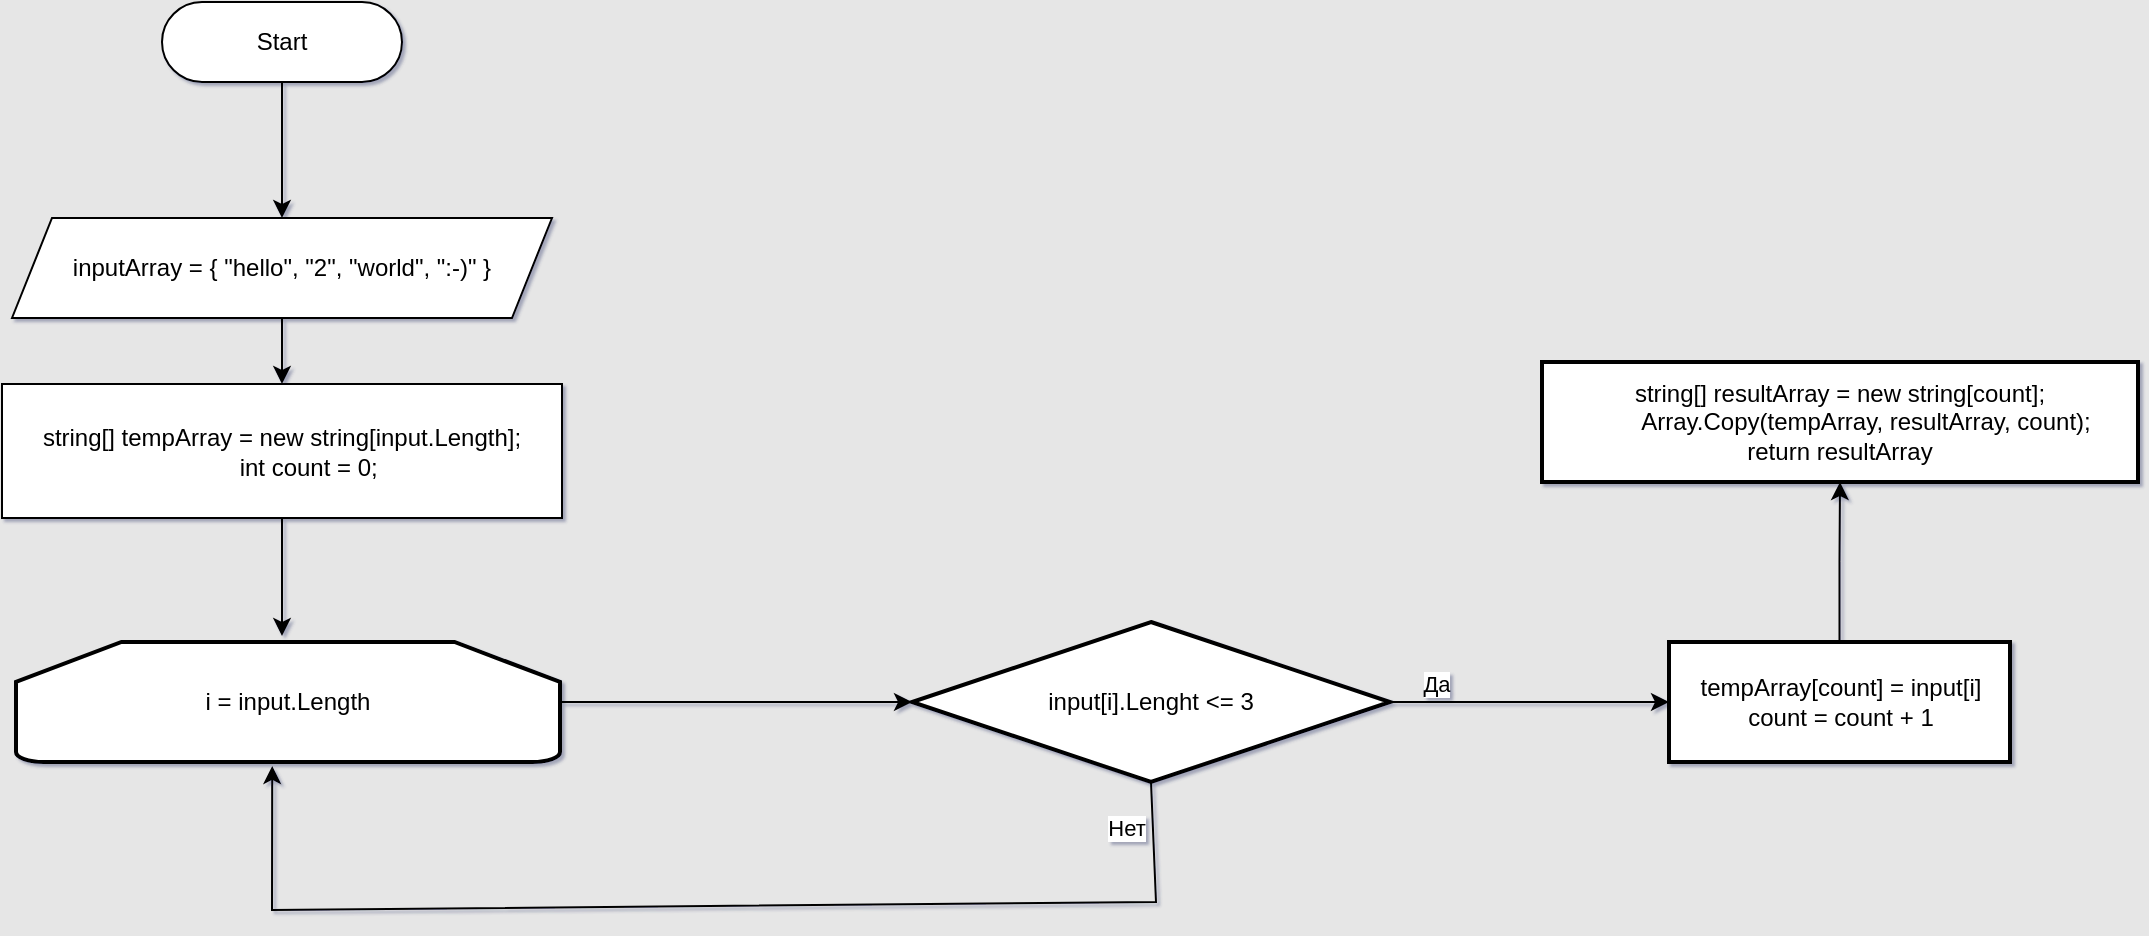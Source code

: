 <mxfile version="21.3.8" type="device">
  <diagram id="rh_FkGMUkRmWn5Gyj_zE" name="Контрольная работа">
    <mxGraphModel dx="1434" dy="791" grid="0" gridSize="10" guides="1" tooltips="1" connect="1" arrows="1" fold="1" page="0" pageScale="1" pageWidth="1169" pageHeight="827" background="#E6E6E6" math="0" shadow="1">
      <root>
        <mxCell id="0" />
        <mxCell id="1" parent="0" />
        <mxCell id="SZOY5ZgrLZcE2VlUCZ55-10" style="edgeStyle=orthogonalEdgeStyle;rounded=0;orthogonalLoop=1;jettySize=auto;html=1;entryX=0.5;entryY=0;entryDx=0;entryDy=0;" parent="1" source="r4z-9sldoJMyPSLjm0ns-1" target="r4z-9sldoJMyPSLjm0ns-4" edge="1">
          <mxGeometry relative="1" as="geometry" />
        </mxCell>
        <mxCell id="r4z-9sldoJMyPSLjm0ns-1" value="Start" style="rounded=1;whiteSpace=wrap;html=1;arcSize=50;" parent="1" vertex="1">
          <mxGeometry x="240" y="42" width="120" height="40" as="geometry" />
        </mxCell>
        <mxCell id="SZOY5ZgrLZcE2VlUCZ55-8" style="edgeStyle=orthogonalEdgeStyle;rounded=0;orthogonalLoop=1;jettySize=auto;html=1;entryX=0.5;entryY=0;entryDx=0;entryDy=0;" parent="1" source="r4z-9sldoJMyPSLjm0ns-3" edge="1">
          <mxGeometry relative="1" as="geometry">
            <mxPoint x="300" y="359" as="targetPoint" />
          </mxGeometry>
        </mxCell>
        <mxCell id="r4z-9sldoJMyPSLjm0ns-3" value="&lt;div&gt;string[] tempArray = new string[input.Length];&lt;/div&gt;&lt;div&gt;&amp;nbsp; &amp;nbsp; &amp;nbsp; &amp;nbsp; int count = 0;&lt;/div&gt;" style="rounded=0;whiteSpace=wrap;html=1;" parent="1" vertex="1">
          <mxGeometry x="160" y="233" width="280" height="67" as="geometry" />
        </mxCell>
        <mxCell id="SZOY5ZgrLZcE2VlUCZ55-7" style="edgeStyle=orthogonalEdgeStyle;rounded=0;orthogonalLoop=1;jettySize=auto;html=1;entryX=0.5;entryY=0;entryDx=0;entryDy=0;" parent="1" source="r4z-9sldoJMyPSLjm0ns-4" target="r4z-9sldoJMyPSLjm0ns-3" edge="1">
          <mxGeometry relative="1" as="geometry" />
        </mxCell>
        <mxCell id="r4z-9sldoJMyPSLjm0ns-4" value="inputArray = { &quot;hello&quot;, &quot;2&quot;, &quot;world&quot;, &quot;:-)&quot; }" style="shape=parallelogram;perimeter=parallelogramPerimeter;whiteSpace=wrap;html=1;fixedSize=1;" parent="1" vertex="1">
          <mxGeometry x="165" y="150" width="270" height="50" as="geometry" />
        </mxCell>
        <mxCell id="NRfskiHTDfcbm2hhJUG5-5" value="" style="edgeStyle=orthogonalEdgeStyle;rounded=0;orthogonalLoop=1;jettySize=auto;html=1;" edge="1" parent="1" source="NRfskiHTDfcbm2hhJUG5-1" target="NRfskiHTDfcbm2hhJUG5-4">
          <mxGeometry relative="1" as="geometry" />
        </mxCell>
        <mxCell id="NRfskiHTDfcbm2hhJUG5-1" value="i = input.Length" style="strokeWidth=2;html=1;shape=mxgraph.flowchart.loop_limit;whiteSpace=wrap;" vertex="1" parent="1">
          <mxGeometry x="167" y="362" width="272" height="60" as="geometry" />
        </mxCell>
        <mxCell id="NRfskiHTDfcbm2hhJUG5-4" value="input[i].Lenght &amp;lt;= 3" style="rhombus;whiteSpace=wrap;html=1;strokeWidth=2;" vertex="1" parent="1">
          <mxGeometry x="615" y="352" width="239" height="80" as="geometry" />
        </mxCell>
        <mxCell id="NRfskiHTDfcbm2hhJUG5-6" value="" style="endArrow=classic;html=1;rounded=0;exitX=0.5;exitY=1;exitDx=0;exitDy=0;entryX=0.471;entryY=1.033;entryDx=0;entryDy=0;entryPerimeter=0;" edge="1" parent="1" source="NRfskiHTDfcbm2hhJUG5-4" target="NRfskiHTDfcbm2hhJUG5-1">
          <mxGeometry relative="1" as="geometry">
            <mxPoint x="561" y="429" as="sourcePoint" />
            <mxPoint x="735" y="521" as="targetPoint" />
            <Array as="points">
              <mxPoint x="737" y="492" />
              <mxPoint x="295" y="496" />
            </Array>
          </mxGeometry>
        </mxCell>
        <mxCell id="NRfskiHTDfcbm2hhJUG5-7" value="Нет" style="edgeLabel;resizable=0;html=1;align=center;verticalAlign=middle;" connectable="0" vertex="1" parent="NRfskiHTDfcbm2hhJUG5-6">
          <mxGeometry relative="1" as="geometry">
            <mxPoint x="212" y="-39" as="offset" />
          </mxGeometry>
        </mxCell>
        <mxCell id="NRfskiHTDfcbm2hhJUG5-13" value="" style="edgeStyle=orthogonalEdgeStyle;rounded=0;orthogonalLoop=1;jettySize=auto;html=1;" edge="1" parent="1" source="NRfskiHTDfcbm2hhJUG5-8" target="NRfskiHTDfcbm2hhJUG5-12">
          <mxGeometry relative="1" as="geometry" />
        </mxCell>
        <mxCell id="NRfskiHTDfcbm2hhJUG5-8" value="tempArray[count] = input[i]&lt;br&gt;count = count + 1" style="whiteSpace=wrap;html=1;strokeWidth=2;" vertex="1" parent="1">
          <mxGeometry x="993.5" y="362" width="170.5" height="60" as="geometry" />
        </mxCell>
        <mxCell id="NRfskiHTDfcbm2hhJUG5-10" value="" style="endArrow=classic;html=1;rounded=0;exitX=1;exitY=0.5;exitDx=0;exitDy=0;entryX=0;entryY=0.5;entryDx=0;entryDy=0;" edge="1" parent="1" source="NRfskiHTDfcbm2hhJUG5-4" target="NRfskiHTDfcbm2hhJUG5-8">
          <mxGeometry relative="1" as="geometry">
            <mxPoint x="561" y="429" as="sourcePoint" />
            <mxPoint x="661" y="429" as="targetPoint" />
          </mxGeometry>
        </mxCell>
        <mxCell id="NRfskiHTDfcbm2hhJUG5-11" value="Да" style="edgeLabel;resizable=0;html=1;align=center;verticalAlign=middle;" connectable="0" vertex="1" parent="NRfskiHTDfcbm2hhJUG5-10">
          <mxGeometry relative="1" as="geometry">
            <mxPoint x="-47" y="-9" as="offset" />
          </mxGeometry>
        </mxCell>
        <mxCell id="NRfskiHTDfcbm2hhJUG5-12" value="&lt;div&gt;string[] resultArray = new string[count];&lt;/div&gt;&lt;div&gt;&amp;nbsp; &amp;nbsp; &amp;nbsp; &amp;nbsp; Array.Copy(tempArray, resultArray, count);&lt;/div&gt;&lt;div&gt;return resultArray&lt;/div&gt;" style="whiteSpace=wrap;html=1;strokeWidth=2;" vertex="1" parent="1">
          <mxGeometry x="930" y="222" width="298" height="60" as="geometry" />
        </mxCell>
      </root>
    </mxGraphModel>
  </diagram>
</mxfile>
